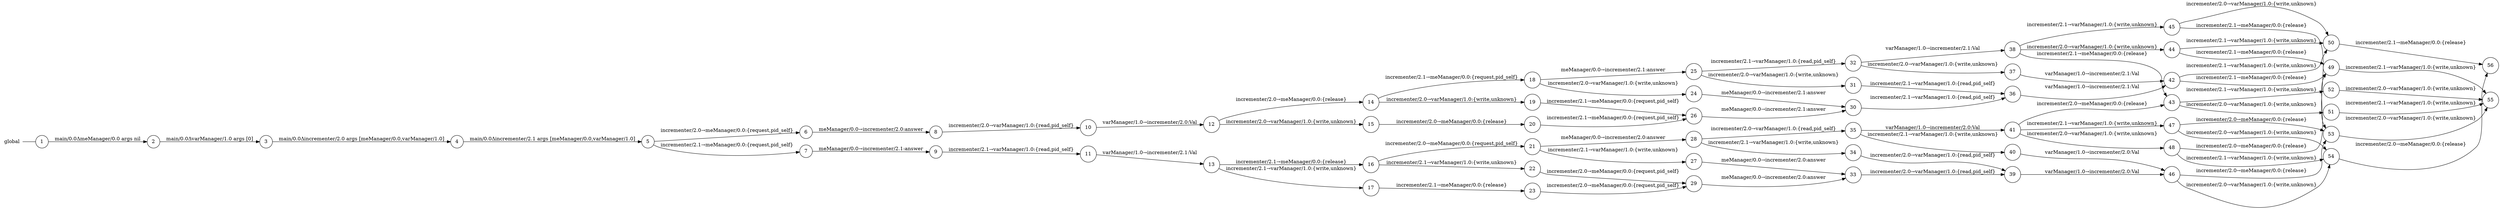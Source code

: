 digraph global {
	rankdir="LR";
	n_0 [label="global", shape="plaintext"];
	n_1 [id="39", shape=circle, label="39"];
	n_2 [id="33", shape=circle, label="33"];
	n_3 [id="41", shape=circle, label="41"];
	n_4 [id="34", shape=circle, label="34"];
	n_5 [id="51", shape=circle, label="51"];
	n_6 [id="14", shape=circle, label="14"];
	n_7 [id="28", shape=circle, label="28"];
	n_8 [id="9", shape=circle, label="9"];
	n_9 [id="26", shape=circle, label="26"];
	n_10 [id="40", shape=circle, label="40"];
	n_11 [id="25", shape=circle, label="25"];
	n_12 [id="38", shape=circle, label="38"];
	n_13 [id="8", shape=circle, label="8"];
	n_14 [id="37", shape=circle, label="37"];
	n_15 [id="24", shape=circle, label="24"];
	n_16 [id="52", shape=circle, label="52"];
	n_17 [id="17", shape=circle, label="17"];
	n_18 [id="1", shape=circle, label="1"];
	n_0 -> n_18 [arrowhead=none];
	n_19 [id="7", shape=circle, label="7"];
	n_20 [id="45", shape=circle, label="45"];
	n_21 [id="47", shape=circle, label="47"];
	n_22 [id="48", shape=circle, label="48"];
	n_23 [id="31", shape=circle, label="31"];
	n_24 [id="27", shape=circle, label="27"];
	n_25 [id="30", shape=circle, label="30"];
	n_26 [id="16", shape=circle, label="16"];
	n_27 [id="36", shape=circle, label="36"];
	n_28 [id="19", shape=circle, label="19"];
	n_29 [id="4", shape=circle, label="4"];
	n_30 [id="6", shape=circle, label="6"];
	n_31 [id="35", shape=circle, label="35"];
	n_32 [id="3", shape=circle, label="3"];
	n_33 [id="12", shape=circle, label="12"];
	n_34 [id="46", shape=circle, label="46"];
	n_35 [id="50", shape=circle, label="50"];
	n_36 [id="18", shape=circle, label="18"];
	n_37 [id="20", shape=circle, label="20"];
	n_38 [id="23", shape=circle, label="23"];
	n_39 [id="55", shape=circle, label="55"];
	n_40 [id="2", shape=circle, label="2"];
	n_41 [id="22", shape=circle, label="22"];
	n_42 [id="11", shape=circle, label="11"];
	n_43 [id="15", shape=circle, label="15"];
	n_44 [id="10", shape=circle, label="10"];
	n_45 [id="42", shape=circle, label="42"];
	n_46 [id="13", shape=circle, label="13"];
	n_47 [id="54", shape=circle, label="54"];
	n_48 [id="5", shape=circle, label="5"];
	n_49 [id="49", shape=circle, label="49"];
	n_50 [id="44", shape=circle, label="44"];
	n_51 [id="21", shape=circle, label="21"];
	n_52 [id="53", shape=circle, label="53"];
	n_53 [id="43", shape=circle, label="43"];
	n_54 [id="32", shape=circle, label="32"];
	n_55 [id="56", shape=circle, label="56"];
	n_56 [id="29", shape=circle, label="29"];

	n_53 -> n_5 [id="[$e|58]", label="incrementer/2.0→varManager/1.0:{write,unknown}"];
	n_12 -> n_53 [id="[$e|48]", label="incrementer/2.1→meManager/0.0:{release}"];
	n_9 -> n_25 [id="[$e|33]", label="meManager/0.0→incrementer/2.1:answer"];
	n_38 -> n_56 [id="[$e|29]", label="incrementer/2.0→meManager/0.0:{request,pid_self}"];
	n_46 -> n_26 [id="[$e|14]", label="incrementer/2.1→meManager/0.0:{release}"];
	n_29 -> n_48 [id="[$e|3]", label="main/0.0Δincrementer/2.1 args [meManager/0.0,varManager/1.0]"];
	n_20 -> n_35 [id="[$e|63]", label="incrementer/2.0→varManager/1.0:{write,unknown}"];
	n_48 -> n_30 [id="[$e|4]", label="incrementer/2.0→meManager/0.0:{request,pid_self}"];
	n_7 -> n_31 [id="[$e|36]", label="incrementer/2.0→varManager/1.0:{read,pid_self}"];
	n_54 -> n_14 [id="[$e|40]", label="incrementer/2.0→varManager/1.0:{write,unknown}"];
	n_26 -> n_41 [id="[$e|20]", label="incrementer/2.1→varManager/1.0:{write,unknown}"];
	n_16 -> n_39 [id="[$e|73]", label="incrementer/2.0→varManager/1.0:{write,unknown}"];
	n_41 -> n_56 [id="[$e|28]", label="incrementer/2.0→meManager/0.0:{request,pid_self}"];
	n_6 -> n_36 [id="[$e|16]", label="incrementer/2.1→meManager/0.0:{request,pid_self}"];
	n_2 -> n_1 [id="[$e|42]", label="incrementer/2.0→varManager/1.0:{read,pid_self}"];
	n_11 -> n_23 [id="[$e|31]", label="incrementer/2.0→varManager/1.0:{write,unknown}"];
	n_43 -> n_37 [id="[$e|18]", label="incrementer/2.0→meManager/0.0:{release}"];
	n_50 -> n_35 [id="[$e|61]", label="incrementer/2.1→varManager/1.0:{write,unknown}"];
	n_17 -> n_38 [id="[$e|21]", label="incrementer/2.1→meManager/0.0:{release}"];
	n_4 -> n_1 [id="[$e|43]", label="incrementer/2.0→varManager/1.0:{read,pid_self}"];
	n_13 -> n_44 [id="[$e|8]", label="incrementer/2.0→varManager/1.0:{read,pid_self}"];
	n_21 -> n_47 [id="[$e|67]", label="incrementer/2.0→varManager/1.0:{write,unknown}"];
	n_10 -> n_34 [id="[$e|52]", label="varManager/1.0→incrementer/2.0:Val"];
	n_47 -> n_55 [id="[$e|75]", label="incrementer/2.0→meManager/0.0:{release}"];
	n_22 -> n_47 [id="[$e|69]", label="incrementer/2.1→varManager/1.0:{write,unknown}"];
	n_1 -> n_34 [id="[$e|51]", label="varManager/1.0→incrementer/2.0:Val"];
	n_3 -> n_53 [id="[$e|53]", label="incrementer/2.0→meManager/0.0:{release}"];
	n_14 -> n_45 [id="[$e|47]", label="varManager/1.0→incrementer/2.1:Val"];
	n_50 -> n_49 [id="[$e|60]", label="incrementer/2.1→meManager/0.0:{release}"];
	n_44 -> n_33 [id="[$e|10]", label="varManager/1.0→incrementer/2.0:Val"];
	n_34 -> n_47 [id="[$e|65]", label="incrementer/2.0→varManager/1.0:{write,unknown}"];
	n_8 -> n_42 [id="[$e|9]", label="incrementer/2.1→varManager/1.0:{read,pid_self}"];
	n_25 -> n_27 [id="[$e|38]", label="incrementer/2.1→varManager/1.0:{read,pid_self}"];
	n_36 -> n_15 [id="[$e|22]", label="incrementer/2.0→varManager/1.0:{write,unknown}"];
	n_33 -> n_6 [id="[$e|12]", label="incrementer/2.0→meManager/0.0:{release}"];
	n_51 -> n_7 [id="[$e|27]", label="meManager/0.0→incrementer/2.0:answer"];
	n_11 -> n_54 [id="[$e|32]", label="incrementer/2.1→varManager/1.0:{read,pid_self}"];
	n_7 -> n_4 [id="[$e|35]", label="incrementer/2.1→varManager/1.0:{write,unknown}"];
	n_26 -> n_51 [id="[$e|19]", label="incrementer/2.0→meManager/0.0:{request,pid_self}"];
	n_12 -> n_20 [id="[$e|50]", label="incrementer/2.1→varManager/1.0:{write,unknown}"];
	n_32 -> n_29 [id="[$e|2]", label="main/0.0Δincrementer/2.0 args [meManager/0.0,varManager/1.0]"];
	n_51 -> n_24 [id="[$e|26]", label="incrementer/2.1→varManager/1.0:{write,unknown}"];
	n_18 -> n_40 [id="[$e|0]", label="main/0.0ΔmeManager/0.0 args nil"];
	n_42 -> n_46 [id="[$e|11]", label="varManager/1.0→incrementer/2.1:Val"];
	n_45 -> n_35 [id="[$e|57]", label="incrementer/2.1→varManager/1.0:{write,unknown}"];
	n_37 -> n_9 [id="[$e|25]", label="incrementer/2.1→meManager/0.0:{request,pid_self}"];
	n_48 -> n_19 [id="[$e|5]", label="incrementer/2.1→meManager/0.0:{request,pid_self}"];
	n_49 -> n_39 [id="[$e|70]", label="incrementer/2.1→varManager/1.0:{write,unknown}"];
	n_46 -> n_17 [id="[$e|15]", label="incrementer/2.1→varManager/1.0:{write,unknown}"];
	n_35 -> n_55 [id="[$e|71]", label="incrementer/2.1→meManager/0.0:{release}"];
	n_23 -> n_27 [id="[$e|39]", label="incrementer/2.1→varManager/1.0:{read,pid_self}"];
	n_45 -> n_49 [id="[$e|56]", label="incrementer/2.1→meManager/0.0:{release}"];
	n_20 -> n_52 [id="[$e|62]", label="incrementer/2.1→meManager/0.0:{release}"];
	n_6 -> n_28 [id="[$e|17]", label="incrementer/2.0→varManager/1.0:{write,unknown}"];
	n_31 -> n_3 [id="[$e|45]", label="varManager/1.0→incrementer/2.0:Val"];
	n_54 -> n_12 [id="[$e|41]", label="varManager/1.0→incrementer/2.1:Val"];
	n_21 -> n_52 [id="[$e|66]", label="incrementer/2.0→meManager/0.0:{release}"];
	n_15 -> n_25 [id="[$e|30]", label="meManager/0.0→incrementer/2.1:answer"];
	n_27 -> n_45 [id="[$e|46]", label="varManager/1.0→incrementer/2.1:Val"];
	n_3 -> n_22 [id="[$e|55]", label="incrementer/2.0→varManager/1.0:{write,unknown}"];
	n_19 -> n_8 [id="[$e|7]", label="meManager/0.0→incrementer/2.1:answer"];
	n_24 -> n_2 [id="[$e|34]", label="meManager/0.0→incrementer/2.0:answer"];
	n_34 -> n_52 [id="[$e|64]", label="incrementer/2.0→meManager/0.0:{release}"];
	n_33 -> n_43 [id="[$e|13]", label="incrementer/2.0→varManager/1.0:{write,unknown}"];
	n_12 -> n_50 [id="[$e|49]", label="incrementer/2.0→varManager/1.0:{write,unknown}"];
	n_53 -> n_16 [id="[$e|59]", label="incrementer/2.1→varManager/1.0:{write,unknown}"];
	n_31 -> n_10 [id="[$e|44]", label="incrementer/2.1→varManager/1.0:{write,unknown}"];
	n_28 -> n_9 [id="[$e|24]", label="incrementer/2.1→meManager/0.0:{request,pid_self}"];
	n_22 -> n_49 [id="[$e|68]", label="incrementer/2.0→meManager/0.0:{release}"];
	n_56 -> n_2 [id="[$e|37]", label="meManager/0.0→incrementer/2.0:answer"];
	n_5 -> n_39 [id="[$e|72]", label="incrementer/2.1→varManager/1.0:{write,unknown}"];
	n_30 -> n_13 [id="[$e|6]", label="meManager/0.0→incrementer/2.0:answer"];
	n_40 -> n_32 [id="[$e|1]", label="main/0.0ΔvarManager/1.0 args [0]"];
	n_3 -> n_21 [id="[$e|54]", label="incrementer/2.1→varManager/1.0:{write,unknown}"];
	n_52 -> n_39 [id="[$e|74]", label="incrementer/2.0→varManager/1.0:{write,unknown}"];
	n_36 -> n_11 [id="[$e|23]", label="meManager/0.0→incrementer/2.1:answer"];
}

